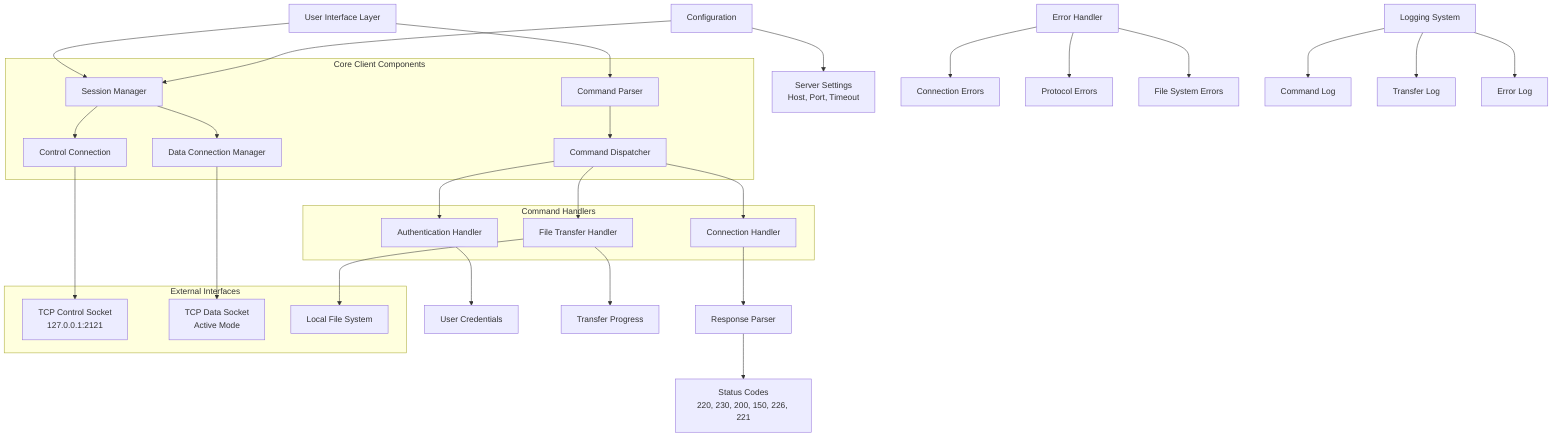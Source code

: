 graph TD
    A[User Interface Layer] --> B[Command Parser]
    A --> C[Session Manager]
    
    B --> D[Command Dispatcher]
    D --> E[Authentication Handler]
    D --> F[File Transfer Handler]
    D --> G[Connection Handler]
    
    C --> H[Control Connection]
    C --> I[Data Connection Manager]
    
    H --> J[TCP Control Socket<br/>127.0.0.1:2121]
    I --> K[TCP Data Socket<br/>Active Mode]
    
    E --> L[User Credentials]
    F --> M[Local File System]
    F --> N[Transfer Progress]
    
    G --> O[Response Parser]
    O --> P[Status Codes<br/>220, 230, 200, 150, 226, 221]
    
    Q[Configuration] --> C
    Q --> R[Server Settings<br/>Host, Port, Timeout]
    
    S[Error Handler] --> T[Connection Errors]
    S --> U[Protocol Errors]
    S --> V[File System Errors]
    
    W[Logging System] --> X[Command Log]
    W --> Y[Transfer Log]
    W --> Z[Error Log]
    
    subgraph "Core Client Components"
        C
        H
        I
        B
        D
    end
    
    subgraph "Command Handlers"
        E
        F
        G
    end
    
    subgraph "External Interfaces"
        J
        K
        M
    end